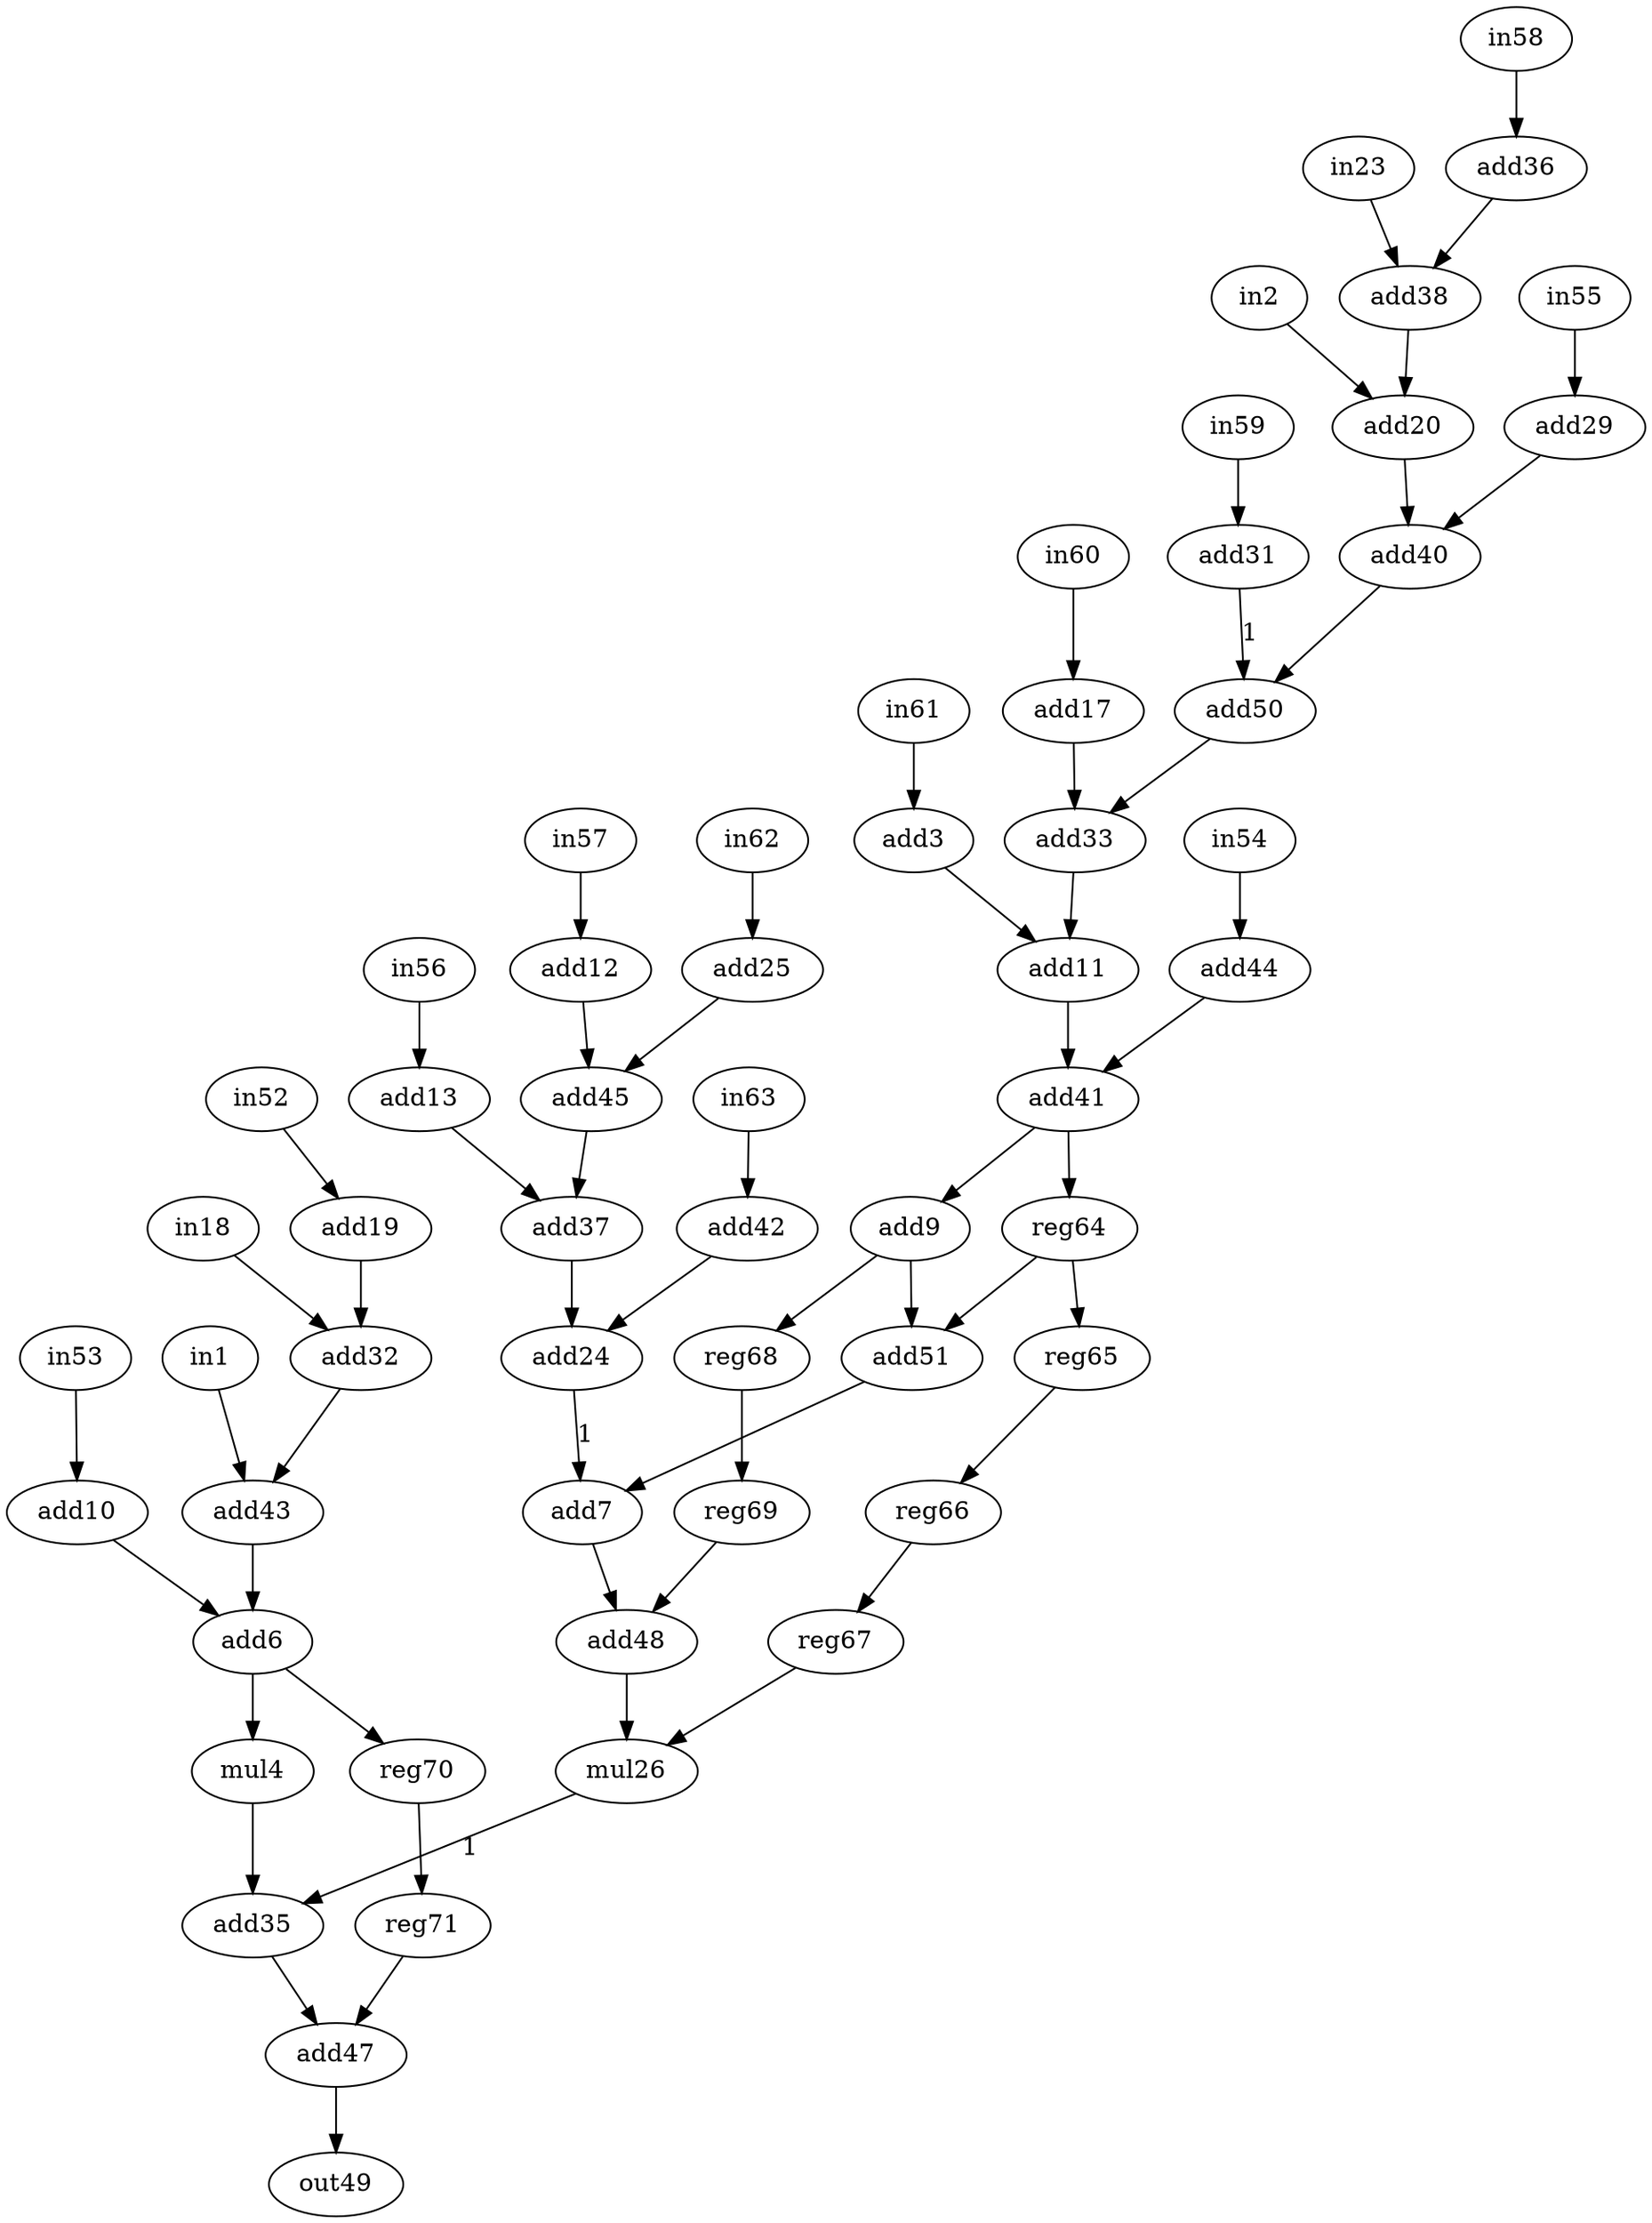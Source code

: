 strict digraph "h2v2_smooth" {
1 [alap=10, asap=0, label=in1, op=in];
2 [alap=2, asap=0, label=in2, op=in];
3 [alap=6, asap=1, label=add3, op=addi, value=2];
4 [alap=13, asap=5, label=mul4, op=muli, value=2];
6 [alap=12, asap=4, label=add6, op=add];
7 [alap=11, asap=11, label=add7, op=add];
9 [alap=9, asap=9, label=add9, op=addi, value=2];
10 [alap=11, asap=1, label=add10, op=addi, value=2];
11 [alap=7, asap=7, label=add11, op=add];
12 [alap=7, asap=1, label=add12, op=addi, value=2];
13 [alap=8, asap=1, label=add13, op=addi, value=2];
17 [alap=5, asap=1, label=add17, op=addi, value=2];
18 [alap=9, asap=0, label=in18, op=in];
19 [alap=9, asap=1, label=add19, op=addi, value=2];
20 [alap=3, asap=3, label=add20, op=add];
23 [alap=1, asap=0, label=in23, op=in];
24 [alap=10, asap=4, label=add24, op=add];
25 [alap=7, asap=1, label=add25, op=addi, value=2];
26 [alap=13, asap=13, label=mul26, op=mul];
29 [alap=3, asap=1, label=add29, op=addi, value=2];
31 [alap=4, asap=1, label=add31, op=addi, value=2];
32 [alap=10, asap=2, label=add32, op=add];
33 [alap=6, asap=6, label=add33, op=add];
35 [alap=14, asap=14, label=add35, op=add];
36 [alap=1, asap=1, label=add36, op=addi, value=2];
37 [alap=9, asap=3, label=add37, op=add];
38 [alap=2, asap=2, label=add38, op=add];
40 [alap=4, asap=4, label=add40, op=add];
41 [alap=8, asap=8, label=add41, op=add];
42 [alap=9, asap=1, label=add42, op=addi, value=2];
43 [alap=11, asap=3, label=add43, op=add];
44 [alap=7, asap=1, label=add44, op=addi, value=2];
45 [alap=8, asap=2, label=add45, op=add];
47 [alap=15, asap=15, label=add47, op=add];
48 [alap=12, asap=12, label=add48, op=add];
49 [alap=16, asap=16, label=out49, op=out];
50 [alap=5, asap=5, label=add50, op=add];
51 [alap=10, asap=10, label=add51, op=add];
52 [alap=8, asap=0, label=in52, op=in];
53 [alap=10, asap=0, label=in53, op=in];
54 [alap=6, asap=0, label=in54, op=in];
55 [alap=2, asap=0, label=in55, op=in];
56 [alap=7, asap=0, label=in56, op=in];
57 [alap=6, asap=0, label=in57, op=in];
58 [alap=0, asap=0, label=in58, op=in];
59 [alap=3, asap=0, label=in59, op=in];
60 [alap=4, asap=0, label=in60, op=in];
61 [alap=5, asap=0, label=in61, op=in];
62 [alap=6, asap=0, label=in62, op=in];
63 [alap=8, asap=0, label=in63, op=in];
64 [alap=9, asap=9, label=reg64, op=reg];
65 [alap=10, asap=10, label=reg65, op=reg];
66 [alap=11, asap=11, label=reg66, op=reg];
67 [alap=12, asap=12, label=reg67, op=reg];
68 [alap=10, asap=10, label=reg68, op=reg];
69 [alap=11, asap=11, label=reg69, op=reg];
70 [alap=13, asap=5, label=reg70, op=reg];
71 [alap=14, asap=6, label=reg71, op=reg];
1 -> 43  [port=0, w=0];
2 -> 20  [port=0, w=0];
3 -> 11  [port=0, w=0];
4 -> 35  [port=0, w=0];
6 -> 4  [port=0, w=0];
6 -> 70  [port=0, w=0];
7 -> 48  [port=0, w=0];
9 -> 51  [port=0, w=0];
9 -> 68  [port=0, w=0];
10 -> 6  [port=0, w=0];
11 -> 41  [port=0, w=0];
12 -> 45  [port=0, w=0];
13 -> 37  [port=0, w=0];
17 -> 33  [port=0, w=0];
18 -> 32  [port=0, w=0];
19 -> 32  [port=1, w=0];
20 -> 40  [port=0, w=0];
23 -> 38  [port=0, w=0];
24 -> 7  [label=1, port=0, w=1];
25 -> 45  [port=1, w=0];
26 -> 35  [label=1, port=1, w=1];
29 -> 40  [port=1, w=0];
31 -> 50  [label=1, port=0, w=1];
32 -> 43  [port=1, w=0];
33 -> 11  [port=1, w=0];
35 -> 47  [port=0, w=0];
36 -> 38  [port=1, w=0];
37 -> 24  [port=0, w=0];
38 -> 20  [port=1, w=0];
40 -> 50  [port=1, w=0];
41 -> 9  [port=0, w=0];
41 -> 64  [port=0, w=0];
42 -> 24  [port=1, w=0];
43 -> 6  [port=1, w=0];
44 -> 41  [port=1, w=0];
45 -> 37  [port=1, w=0];
47 -> 49  [port=0, w=0];
48 -> 26  [port=0, w=0];
50 -> 33  [port=1, w=0];
51 -> 7  [port=1, w=0];
52 -> 19  [port=0, w=0];
53 -> 10  [port=0, w=0];
54 -> 44  [port=0, w=0];
55 -> 29  [port=0, w=0];
56 -> 13  [port=0, w=0];
57 -> 12  [port=0, w=0];
58 -> 36  [port=0, w=0];
59 -> 31  [port=0, w=0];
60 -> 17  [port=0, w=0];
61 -> 3  [port=0, w=0];
62 -> 25  [port=0, w=0];
63 -> 42  [port=0, w=0];
64 -> 51  [port=1, w=0];
64 -> 65  [port=0, w=0];
65 -> 66  [port=0, w=0];
66 -> 67  [port=0, w=0];
67 -> 26  [port=1, w=0];
68 -> 69  [port=0, w=0];
69 -> 48  [port=1, w=0];
70 -> 71  [port=0, w=0];
71 -> 47  [port=1, w=0];
}
